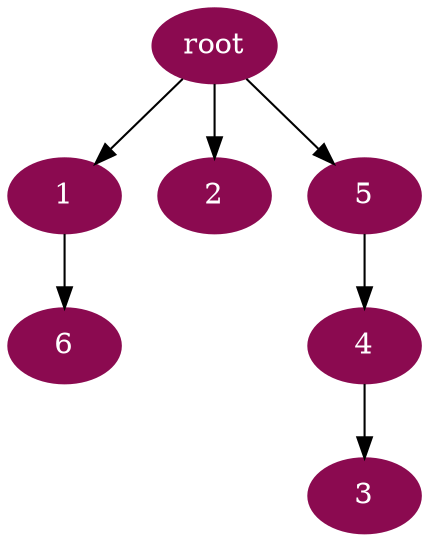 digraph G {
node [color=deeppink4, style=filled, fontcolor=white];
"root" -> 1;
"root" -> 2;
4 -> 3;
5 -> 4;
"root" -> 5;
1 -> 6;
}
